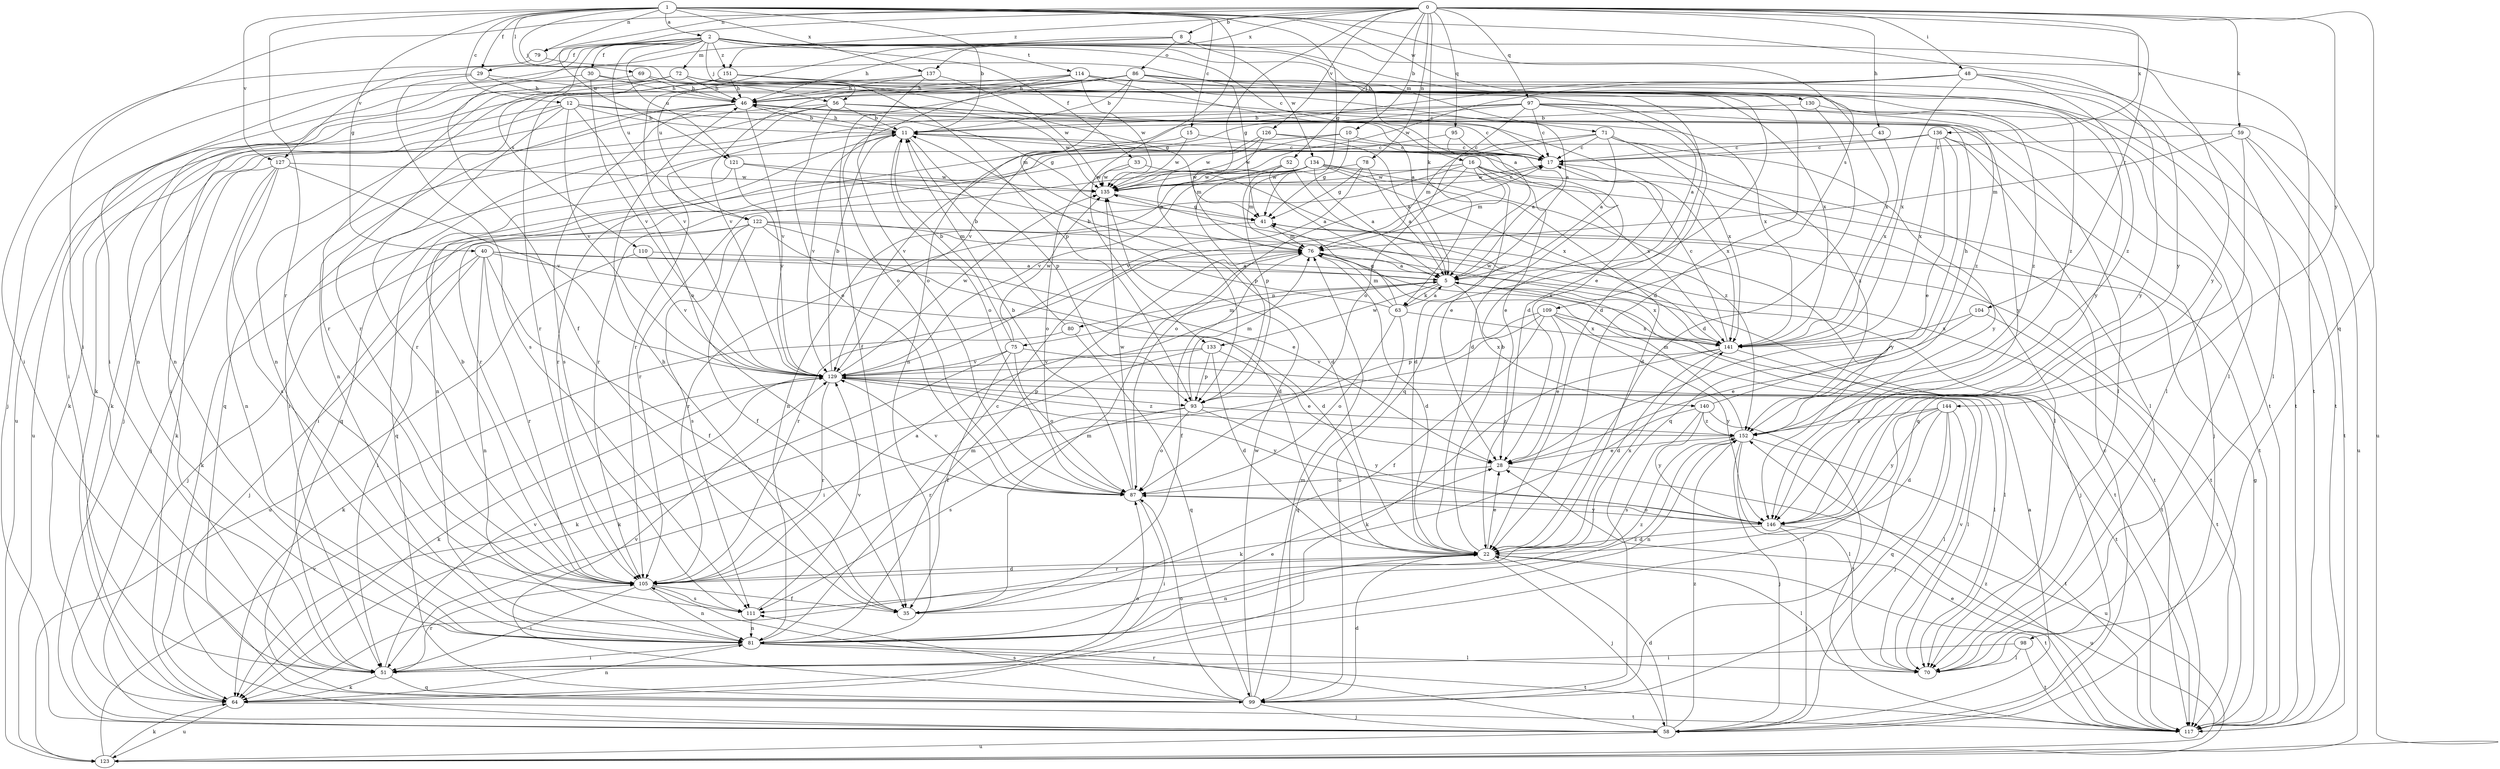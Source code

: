 strict digraph  {
0;
1;
2;
5;
8;
10;
11;
12;
15;
16;
17;
22;
28;
29;
30;
33;
35;
40;
41;
43;
46;
48;
51;
52;
56;
58;
59;
63;
64;
69;
70;
71;
72;
75;
76;
78;
79;
80;
81;
86;
87;
93;
95;
97;
98;
99;
104;
105;
109;
110;
111;
114;
117;
121;
122;
123;
126;
127;
129;
130;
133;
134;
135;
136;
137;
140;
141;
144;
146;
151;
152;
0 -> 8  [label=b];
0 -> 10  [label=b];
0 -> 43  [label=h];
0 -> 48  [label=i];
0 -> 51  [label=i];
0 -> 52  [label=j];
0 -> 59  [label=k];
0 -> 63  [label=k];
0 -> 78  [label=n];
0 -> 79  [label=n];
0 -> 93  [label=p];
0 -> 95  [label=q];
0 -> 97  [label=q];
0 -> 98  [label=q];
0 -> 104  [label=r];
0 -> 121  [label=u];
0 -> 126  [label=v];
0 -> 136  [label=x];
0 -> 137  [label=x];
0 -> 144  [label=y];
0 -> 151  [label=z];
1 -> 2  [label=a];
1 -> 11  [label=b];
1 -> 12  [label=c];
1 -> 15  [label=c];
1 -> 29  [label=f];
1 -> 40  [label=g];
1 -> 41  [label=g];
1 -> 56  [label=j];
1 -> 69  [label=l];
1 -> 79  [label=n];
1 -> 105  [label=r];
1 -> 109  [label=s];
1 -> 127  [label=v];
1 -> 130  [label=w];
1 -> 133  [label=w];
1 -> 137  [label=x];
1 -> 146  [label=y];
2 -> 5  [label=a];
2 -> 16  [label=c];
2 -> 22  [label=d];
2 -> 29  [label=f];
2 -> 30  [label=f];
2 -> 33  [label=f];
2 -> 35  [label=f];
2 -> 56  [label=j];
2 -> 71  [label=m];
2 -> 72  [label=m];
2 -> 110  [label=s];
2 -> 114  [label=t];
2 -> 117  [label=t];
2 -> 121  [label=u];
2 -> 122  [label=u];
2 -> 127  [label=v];
2 -> 151  [label=z];
5 -> 63  [label=k];
5 -> 75  [label=m];
5 -> 80  [label=n];
5 -> 117  [label=t];
5 -> 133  [label=w];
5 -> 140  [label=x];
5 -> 141  [label=x];
8 -> 46  [label=h];
8 -> 51  [label=i];
8 -> 86  [label=o];
8 -> 122  [label=u];
8 -> 134  [label=w];
8 -> 146  [label=y];
10 -> 17  [label=c];
10 -> 41  [label=g];
10 -> 105  [label=r];
10 -> 135  [label=w];
11 -> 17  [label=c];
11 -> 22  [label=d];
11 -> 46  [label=h];
11 -> 87  [label=o];
11 -> 93  [label=p];
11 -> 99  [label=q];
11 -> 129  [label=v];
12 -> 11  [label=b];
12 -> 64  [label=k];
12 -> 70  [label=l];
12 -> 87  [label=o];
12 -> 105  [label=r];
12 -> 123  [label=u];
12 -> 129  [label=v];
12 -> 146  [label=y];
15 -> 17  [label=c];
15 -> 129  [label=v];
15 -> 135  [label=w];
16 -> 22  [label=d];
16 -> 28  [label=e];
16 -> 51  [label=i];
16 -> 76  [label=m];
16 -> 87  [label=o];
16 -> 117  [label=t];
16 -> 135  [label=w];
16 -> 141  [label=x];
17 -> 135  [label=w];
17 -> 141  [label=x];
22 -> 11  [label=b];
22 -> 28  [label=e];
22 -> 58  [label=j];
22 -> 70  [label=l];
22 -> 81  [label=n];
22 -> 105  [label=r];
22 -> 117  [label=t];
22 -> 141  [label=x];
28 -> 87  [label=o];
28 -> 123  [label=u];
29 -> 22  [label=d];
29 -> 46  [label=h];
29 -> 58  [label=j];
29 -> 111  [label=s];
30 -> 17  [label=c];
30 -> 46  [label=h];
30 -> 123  [label=u];
30 -> 129  [label=v];
33 -> 87  [label=o];
33 -> 135  [label=w];
33 -> 152  [label=z];
35 -> 46  [label=h];
35 -> 76  [label=m];
35 -> 152  [label=z];
40 -> 5  [label=a];
40 -> 22  [label=d];
40 -> 35  [label=f];
40 -> 51  [label=i];
40 -> 58  [label=j];
40 -> 81  [label=n];
40 -> 105  [label=r];
40 -> 117  [label=t];
41 -> 76  [label=m];
41 -> 105  [label=r];
41 -> 117  [label=t];
43 -> 17  [label=c];
43 -> 141  [label=x];
46 -> 11  [label=b];
46 -> 28  [label=e];
46 -> 41  [label=g];
46 -> 51  [label=i];
46 -> 81  [label=n];
46 -> 111  [label=s];
46 -> 129  [label=v];
48 -> 46  [label=h];
48 -> 70  [label=l];
48 -> 81  [label=n];
48 -> 135  [label=w];
48 -> 141  [label=x];
48 -> 146  [label=y];
48 -> 152  [label=z];
51 -> 64  [label=k];
51 -> 99  [label=q];
51 -> 105  [label=r];
51 -> 129  [label=v];
52 -> 5  [label=a];
52 -> 28  [label=e];
52 -> 93  [label=p];
52 -> 135  [label=w];
56 -> 11  [label=b];
56 -> 17  [label=c];
56 -> 58  [label=j];
56 -> 64  [label=k];
56 -> 87  [label=o];
56 -> 99  [label=q];
56 -> 135  [label=w];
56 -> 141  [label=x];
58 -> 5  [label=a];
58 -> 17  [label=c];
58 -> 22  [label=d];
58 -> 105  [label=r];
58 -> 123  [label=u];
58 -> 152  [label=z];
59 -> 17  [label=c];
59 -> 76  [label=m];
59 -> 99  [label=q];
59 -> 117  [label=t];
59 -> 123  [label=u];
63 -> 5  [label=a];
63 -> 11  [label=b];
63 -> 41  [label=g];
63 -> 76  [label=m];
63 -> 87  [label=o];
63 -> 99  [label=q];
63 -> 141  [label=x];
64 -> 81  [label=n];
64 -> 87  [label=o];
64 -> 117  [label=t];
64 -> 123  [label=u];
69 -> 46  [label=h];
69 -> 81  [label=n];
69 -> 117  [label=t];
70 -> 129  [label=v];
71 -> 5  [label=a];
71 -> 17  [label=c];
71 -> 76  [label=m];
71 -> 81  [label=n];
71 -> 141  [label=x];
71 -> 146  [label=y];
71 -> 152  [label=z];
72 -> 22  [label=d];
72 -> 41  [label=g];
72 -> 46  [label=h];
72 -> 51  [label=i];
72 -> 81  [label=n];
72 -> 105  [label=r];
72 -> 152  [label=z];
75 -> 11  [label=b];
75 -> 35  [label=f];
75 -> 64  [label=k];
75 -> 70  [label=l];
75 -> 87  [label=o];
75 -> 129  [label=v];
75 -> 135  [label=w];
76 -> 5  [label=a];
76 -> 22  [label=d];
76 -> 35  [label=f];
76 -> 58  [label=j];
76 -> 105  [label=r];
76 -> 141  [label=x];
78 -> 5  [label=a];
78 -> 41  [label=g];
78 -> 129  [label=v];
78 -> 135  [label=w];
79 -> 41  [label=g];
79 -> 51  [label=i];
80 -> 11  [label=b];
80 -> 64  [label=k];
80 -> 99  [label=q];
81 -> 17  [label=c];
81 -> 28  [label=e];
81 -> 51  [label=i];
81 -> 70  [label=l];
81 -> 76  [label=m];
81 -> 117  [label=t];
81 -> 152  [label=z];
86 -> 5  [label=a];
86 -> 11  [label=b];
86 -> 35  [label=f];
86 -> 46  [label=h];
86 -> 64  [label=k];
86 -> 76  [label=m];
86 -> 99  [label=q];
86 -> 105  [label=r];
86 -> 117  [label=t];
86 -> 141  [label=x];
87 -> 11  [label=b];
87 -> 51  [label=i];
87 -> 129  [label=v];
87 -> 135  [label=w];
87 -> 146  [label=y];
93 -> 76  [label=m];
93 -> 87  [label=o];
93 -> 105  [label=r];
93 -> 111  [label=s];
93 -> 146  [label=y];
93 -> 152  [label=z];
95 -> 5  [label=a];
95 -> 17  [label=c];
95 -> 105  [label=r];
97 -> 5  [label=a];
97 -> 11  [label=b];
97 -> 17  [label=c];
97 -> 70  [label=l];
97 -> 87  [label=o];
97 -> 105  [label=r];
97 -> 123  [label=u];
97 -> 129  [label=v];
97 -> 152  [label=z];
98 -> 51  [label=i];
98 -> 70  [label=l];
98 -> 117  [label=t];
99 -> 22  [label=d];
99 -> 58  [label=j];
99 -> 76  [label=m];
99 -> 87  [label=o];
99 -> 111  [label=s];
99 -> 129  [label=v];
99 -> 135  [label=w];
104 -> 28  [label=e];
104 -> 117  [label=t];
104 -> 141  [label=x];
105 -> 5  [label=a];
105 -> 11  [label=b];
105 -> 22  [label=d];
105 -> 35  [label=f];
105 -> 51  [label=i];
105 -> 81  [label=n];
105 -> 111  [label=s];
109 -> 28  [label=e];
109 -> 35  [label=f];
109 -> 51  [label=i];
109 -> 70  [label=l];
109 -> 93  [label=p];
109 -> 141  [label=x];
109 -> 146  [label=y];
110 -> 5  [label=a];
110 -> 123  [label=u];
110 -> 129  [label=v];
111 -> 81  [label=n];
111 -> 129  [label=v];
114 -> 5  [label=a];
114 -> 46  [label=h];
114 -> 87  [label=o];
114 -> 129  [label=v];
114 -> 135  [label=w];
114 -> 141  [label=x];
114 -> 146  [label=y];
117 -> 28  [label=e];
117 -> 41  [label=g];
117 -> 152  [label=z];
121 -> 22  [label=d];
121 -> 99  [label=q];
121 -> 129  [label=v];
121 -> 135  [label=w];
122 -> 22  [label=d];
122 -> 28  [label=e];
122 -> 35  [label=f];
122 -> 58  [label=j];
122 -> 64  [label=k];
122 -> 76  [label=m];
122 -> 111  [label=s];
122 -> 117  [label=t];
123 -> 64  [label=k];
123 -> 129  [label=v];
126 -> 5  [label=a];
126 -> 17  [label=c];
126 -> 76  [label=m];
126 -> 105  [label=r];
126 -> 135  [label=w];
127 -> 58  [label=j];
127 -> 64  [label=k];
127 -> 81  [label=n];
127 -> 111  [label=s];
127 -> 129  [label=v];
127 -> 135  [label=w];
129 -> 11  [label=b];
129 -> 64  [label=k];
129 -> 70  [label=l];
129 -> 93  [label=p];
129 -> 105  [label=r];
129 -> 135  [label=w];
129 -> 146  [label=y];
129 -> 152  [label=z];
130 -> 11  [label=b];
130 -> 22  [label=d];
130 -> 152  [label=z];
133 -> 22  [label=d];
133 -> 28  [label=e];
133 -> 64  [label=k];
133 -> 93  [label=p];
133 -> 129  [label=v];
134 -> 5  [label=a];
134 -> 22  [label=d];
134 -> 70  [label=l];
134 -> 76  [label=m];
134 -> 81  [label=n];
134 -> 93  [label=p];
134 -> 105  [label=r];
134 -> 129  [label=v];
134 -> 135  [label=w];
134 -> 141  [label=x];
134 -> 146  [label=y];
135 -> 17  [label=c];
135 -> 41  [label=g];
136 -> 17  [label=c];
136 -> 28  [label=e];
136 -> 51  [label=i];
136 -> 58  [label=j];
136 -> 70  [label=l];
136 -> 99  [label=q];
136 -> 141  [label=x];
137 -> 46  [label=h];
137 -> 87  [label=o];
137 -> 129  [label=v];
137 -> 135  [label=w];
140 -> 46  [label=h];
140 -> 64  [label=k];
140 -> 111  [label=s];
140 -> 117  [label=t];
140 -> 146  [label=y];
140 -> 152  [label=z];
141 -> 17  [label=c];
141 -> 22  [label=d];
141 -> 64  [label=k];
141 -> 117  [label=t];
141 -> 129  [label=v];
141 -> 135  [label=w];
144 -> 22  [label=d];
144 -> 51  [label=i];
144 -> 58  [label=j];
144 -> 70  [label=l];
144 -> 99  [label=q];
144 -> 146  [label=y];
144 -> 152  [label=z];
146 -> 22  [label=d];
146 -> 58  [label=j];
146 -> 87  [label=o];
146 -> 123  [label=u];
151 -> 46  [label=h];
151 -> 70  [label=l];
151 -> 81  [label=n];
151 -> 93  [label=p];
151 -> 105  [label=r];
151 -> 117  [label=t];
152 -> 28  [label=e];
152 -> 58  [label=j];
152 -> 70  [label=l];
152 -> 76  [label=m];
152 -> 81  [label=n];
152 -> 117  [label=t];
}
